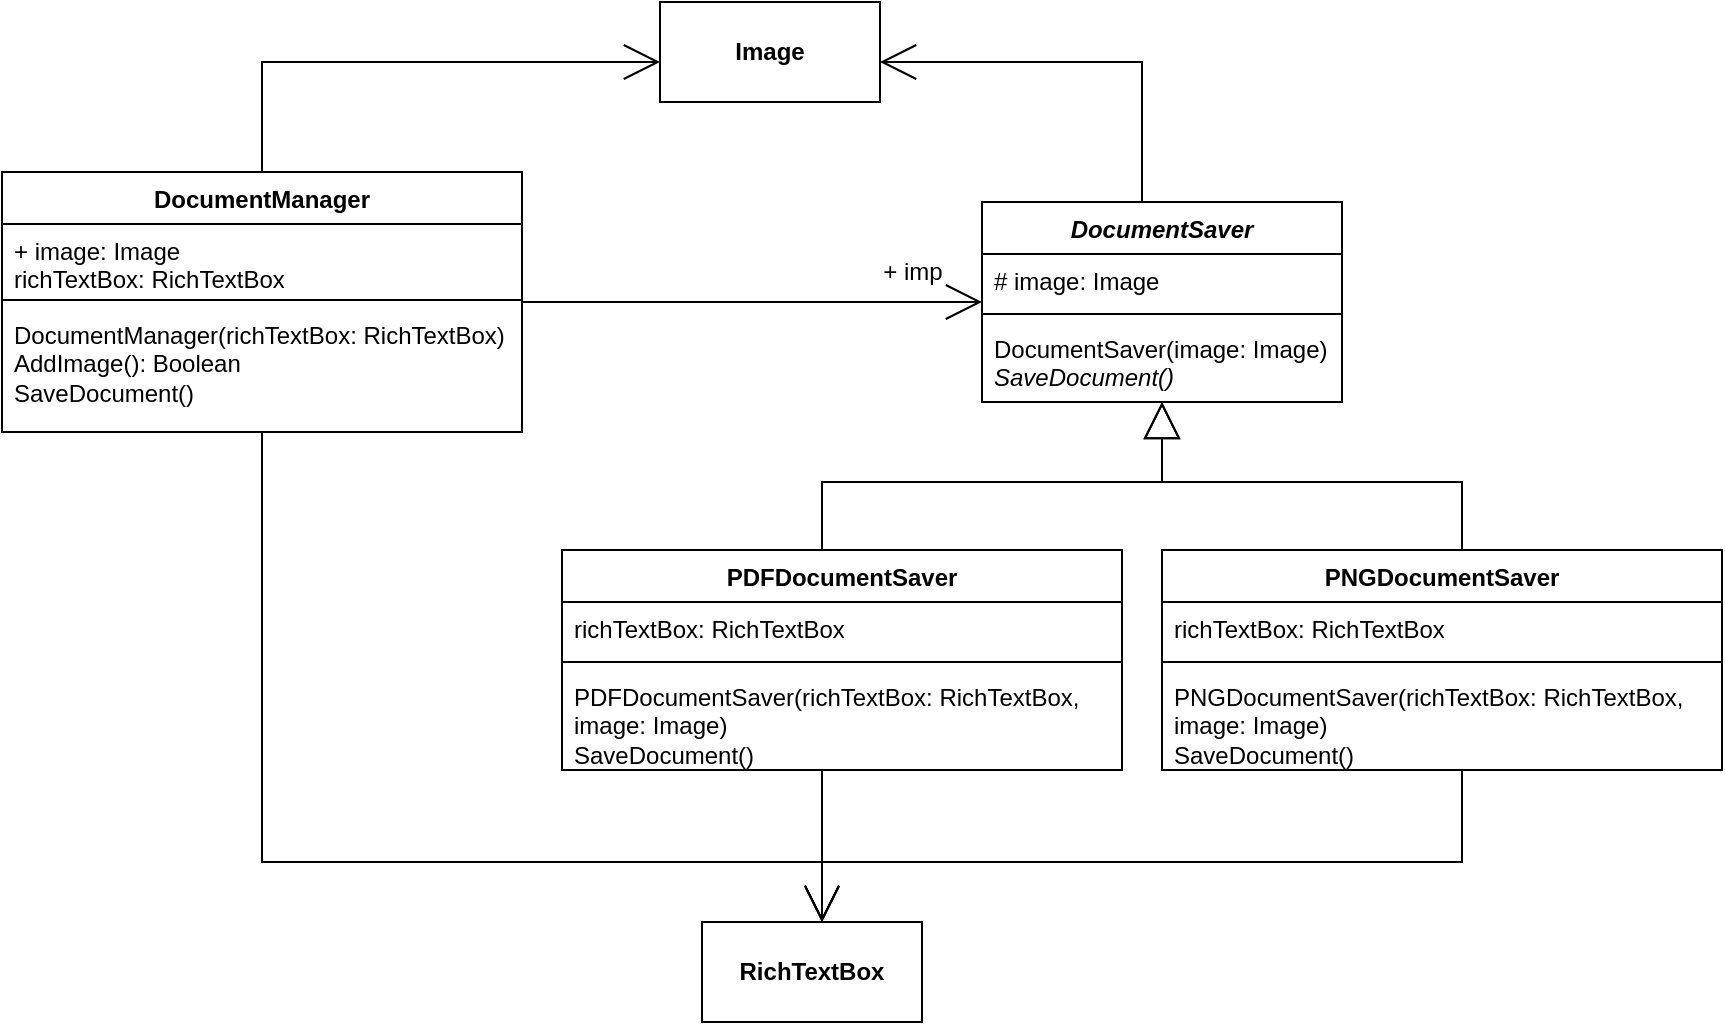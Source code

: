 <mxfile version="26.0.16">
  <diagram id="hdQLrgUGndHD3l6Y_9LG" name="С паттерном">
    <mxGraphModel dx="1235" dy="731" grid="1" gridSize="10" guides="1" tooltips="1" connect="1" arrows="1" fold="1" page="1" pageScale="1" pageWidth="827" pageHeight="1169" math="0" shadow="0">
      <root>
        <mxCell id="0" />
        <mxCell id="1" parent="0" />
        <mxCell id="YastWwo-cKkG9JTy0XdU-19" style="edgeStyle=orthogonalEdgeStyle;rounded=0;orthogonalLoop=1;jettySize=auto;html=1;endSize=16;endArrow=open;endFill=0;" edge="1" parent="1" source="YastWwo-cKkG9JTy0XdU-1" target="YastWwo-cKkG9JTy0XdU-41">
          <mxGeometry relative="1" as="geometry">
            <mxPoint x="520" y="280" as="targetPoint" />
            <Array as="points" />
          </mxGeometry>
        </mxCell>
        <mxCell id="YastWwo-cKkG9JTy0XdU-36" style="edgeStyle=orthogonalEdgeStyle;rounded=0;orthogonalLoop=1;jettySize=auto;html=1;endSize=16;endArrow=open;endFill=0;" edge="1" parent="1" source="YastWwo-cKkG9JTy0XdU-1" target="YastWwo-cKkG9JTy0XdU-35">
          <mxGeometry relative="1" as="geometry">
            <Array as="points">
              <mxPoint x="160" y="140" />
            </Array>
          </mxGeometry>
        </mxCell>
        <mxCell id="YastWwo-cKkG9JTy0XdU-37" style="edgeStyle=orthogonalEdgeStyle;rounded=0;orthogonalLoop=1;jettySize=auto;html=1;endSize=16;endArrow=open;endFill=0;" edge="1" parent="1" source="YastWwo-cKkG9JTy0XdU-1" target="YastWwo-cKkG9JTy0XdU-33">
          <mxGeometry relative="1" as="geometry">
            <Array as="points">
              <mxPoint x="160" y="540" />
              <mxPoint x="440" y="540" />
            </Array>
          </mxGeometry>
        </mxCell>
        <mxCell id="YastWwo-cKkG9JTy0XdU-1" value="DocumentManager" style="swimlane;fontStyle=1;align=center;verticalAlign=top;childLayout=stackLayout;horizontal=1;startSize=26;horizontalStack=0;resizeParent=1;resizeParentMax=0;resizeLast=0;collapsible=1;marginBottom=0;whiteSpace=wrap;html=1;" vertex="1" parent="1">
          <mxGeometry x="30" y="195" width="260" height="130" as="geometry" />
        </mxCell>
        <mxCell id="YastWwo-cKkG9JTy0XdU-2" value="+ image: Image&lt;div&gt;richTextBox: RichTextBox&lt;/div&gt;" style="text;strokeColor=none;fillColor=none;align=left;verticalAlign=top;spacingLeft=4;spacingRight=4;overflow=hidden;rotatable=0;points=[[0,0.5],[1,0.5]];portConstraint=eastwest;whiteSpace=wrap;html=1;" vertex="1" parent="YastWwo-cKkG9JTy0XdU-1">
          <mxGeometry y="26" width="260" height="34" as="geometry" />
        </mxCell>
        <mxCell id="YastWwo-cKkG9JTy0XdU-3" value="" style="line;strokeWidth=1;fillColor=none;align=left;verticalAlign=middle;spacingTop=-1;spacingLeft=3;spacingRight=3;rotatable=0;labelPosition=right;points=[];portConstraint=eastwest;strokeColor=inherit;" vertex="1" parent="YastWwo-cKkG9JTy0XdU-1">
          <mxGeometry y="60" width="260" height="8" as="geometry" />
        </mxCell>
        <mxCell id="YastWwo-cKkG9JTy0XdU-4" value="&lt;div&gt;DocumentManager(richTextBox: RichTextBox)&lt;/div&gt;AddImage(): Boolean&lt;div&gt;SaveDocument()&lt;/div&gt;" style="text;strokeColor=none;fillColor=none;align=left;verticalAlign=top;spacingLeft=4;spacingRight=4;overflow=hidden;rotatable=0;points=[[0,0.5],[1,0.5]];portConstraint=eastwest;whiteSpace=wrap;html=1;" vertex="1" parent="YastWwo-cKkG9JTy0XdU-1">
          <mxGeometry y="68" width="260" height="62" as="geometry" />
        </mxCell>
        <mxCell id="YastWwo-cKkG9JTy0XdU-17" style="edgeStyle=orthogonalEdgeStyle;rounded=0;orthogonalLoop=1;jettySize=auto;html=1;endSize=16;endArrow=block;endFill=0;" edge="1" parent="1" source="YastWwo-cKkG9JTy0XdU-9" target="YastWwo-cKkG9JTy0XdU-41">
          <mxGeometry relative="1" as="geometry">
            <mxPoint x="600" y="306" as="targetPoint" />
            <Array as="points">
              <mxPoint x="440" y="350" />
              <mxPoint x="610" y="350" />
            </Array>
          </mxGeometry>
        </mxCell>
        <mxCell id="YastWwo-cKkG9JTy0XdU-18" style="edgeStyle=orthogonalEdgeStyle;rounded=0;orthogonalLoop=1;jettySize=auto;html=1;endSize=16;endArrow=block;endFill=0;" edge="1" parent="1" source="YastWwo-cKkG9JTy0XdU-13" target="YastWwo-cKkG9JTy0XdU-41">
          <mxGeometry relative="1" as="geometry">
            <mxPoint x="600" y="306" as="targetPoint" />
            <Array as="points">
              <mxPoint x="760" y="350" />
              <mxPoint x="610" y="350" />
            </Array>
          </mxGeometry>
        </mxCell>
        <mxCell id="YastWwo-cKkG9JTy0XdU-38" style="edgeStyle=orthogonalEdgeStyle;rounded=0;orthogonalLoop=1;jettySize=auto;html=1;endSize=16;endArrow=open;endFill=0;" edge="1" parent="1" source="YastWwo-cKkG9JTy0XdU-9" target="YastWwo-cKkG9JTy0XdU-33">
          <mxGeometry relative="1" as="geometry">
            <mxPoint x="600" y="560" as="targetPoint" />
            <Array as="points">
              <mxPoint x="440" y="530" />
              <mxPoint x="440" y="530" />
            </Array>
          </mxGeometry>
        </mxCell>
        <mxCell id="YastWwo-cKkG9JTy0XdU-9" value="PDFDocumentSaver" style="swimlane;fontStyle=1;align=center;verticalAlign=top;childLayout=stackLayout;horizontal=1;startSize=26;horizontalStack=0;resizeParent=1;resizeParentMax=0;resizeLast=0;collapsible=1;marginBottom=0;whiteSpace=wrap;html=1;" vertex="1" parent="1">
          <mxGeometry x="310" y="384" width="280" height="110" as="geometry" />
        </mxCell>
        <mxCell id="YastWwo-cKkG9JTy0XdU-10" value="richTextBox: RichTextBox" style="text;strokeColor=none;fillColor=none;align=left;verticalAlign=top;spacingLeft=4;spacingRight=4;overflow=hidden;rotatable=0;points=[[0,0.5],[1,0.5]];portConstraint=eastwest;whiteSpace=wrap;html=1;" vertex="1" parent="YastWwo-cKkG9JTy0XdU-9">
          <mxGeometry y="26" width="280" height="26" as="geometry" />
        </mxCell>
        <mxCell id="YastWwo-cKkG9JTy0XdU-11" value="" style="line;strokeWidth=1;fillColor=none;align=left;verticalAlign=middle;spacingTop=-1;spacingLeft=3;spacingRight=3;rotatable=0;labelPosition=right;points=[];portConstraint=eastwest;strokeColor=inherit;" vertex="1" parent="YastWwo-cKkG9JTy0XdU-9">
          <mxGeometry y="52" width="280" height="8" as="geometry" />
        </mxCell>
        <mxCell id="YastWwo-cKkG9JTy0XdU-12" value="PDFDocumentSaver(richTextBox: RichTextBox, image: Image)&lt;div&gt;SaveDocument()&lt;/div&gt;" style="text;strokeColor=none;fillColor=none;align=left;verticalAlign=top;spacingLeft=4;spacingRight=4;overflow=hidden;rotatable=0;points=[[0,0.5],[1,0.5]];portConstraint=eastwest;whiteSpace=wrap;html=1;" vertex="1" parent="YastWwo-cKkG9JTy0XdU-9">
          <mxGeometry y="60" width="280" height="50" as="geometry" />
        </mxCell>
        <mxCell id="YastWwo-cKkG9JTy0XdU-39" style="edgeStyle=orthogonalEdgeStyle;rounded=0;orthogonalLoop=1;jettySize=auto;html=1;endSize=16;endArrow=open;endFill=0;" edge="1" parent="1" source="YastWwo-cKkG9JTy0XdU-13" target="YastWwo-cKkG9JTy0XdU-33">
          <mxGeometry relative="1" as="geometry">
            <mxPoint x="600" y="560" as="targetPoint" />
            <Array as="points">
              <mxPoint x="760" y="540" />
              <mxPoint x="440" y="540" />
            </Array>
          </mxGeometry>
        </mxCell>
        <mxCell id="YastWwo-cKkG9JTy0XdU-13" value="PNGDocumentSaver" style="swimlane;fontStyle=1;align=center;verticalAlign=top;childLayout=stackLayout;horizontal=1;startSize=26;horizontalStack=0;resizeParent=1;resizeParentMax=0;resizeLast=0;collapsible=1;marginBottom=0;whiteSpace=wrap;html=1;" vertex="1" parent="1">
          <mxGeometry x="610" y="384" width="280" height="110" as="geometry" />
        </mxCell>
        <mxCell id="YastWwo-cKkG9JTy0XdU-14" value="richTextBox: RichTextBox" style="text;strokeColor=none;fillColor=none;align=left;verticalAlign=top;spacingLeft=4;spacingRight=4;overflow=hidden;rotatable=0;points=[[0,0.5],[1,0.5]];portConstraint=eastwest;whiteSpace=wrap;html=1;" vertex="1" parent="YastWwo-cKkG9JTy0XdU-13">
          <mxGeometry y="26" width="280" height="26" as="geometry" />
        </mxCell>
        <mxCell id="YastWwo-cKkG9JTy0XdU-15" value="" style="line;strokeWidth=1;fillColor=none;align=left;verticalAlign=middle;spacingTop=-1;spacingLeft=3;spacingRight=3;rotatable=0;labelPosition=right;points=[];portConstraint=eastwest;strokeColor=inherit;" vertex="1" parent="YastWwo-cKkG9JTy0XdU-13">
          <mxGeometry y="52" width="280" height="8" as="geometry" />
        </mxCell>
        <mxCell id="YastWwo-cKkG9JTy0XdU-16" value="PNGDocumentSaver(richTextBox: RichTextBox, image: Image)&lt;div&gt;SaveDocument()&lt;/div&gt;" style="text;strokeColor=none;fillColor=none;align=left;verticalAlign=top;spacingLeft=4;spacingRight=4;overflow=hidden;rotatable=0;points=[[0,0.5],[1,0.5]];portConstraint=eastwest;whiteSpace=wrap;html=1;" vertex="1" parent="YastWwo-cKkG9JTy0XdU-13">
          <mxGeometry y="60" width="280" height="50" as="geometry" />
        </mxCell>
        <mxCell id="YastWwo-cKkG9JTy0XdU-20" value="&lt;font&gt;+ imp&lt;/font&gt;" style="text;html=1;align=center;verticalAlign=middle;resizable=0;points=[];autosize=1;strokeColor=none;fillColor=none;" vertex="1" parent="1">
          <mxGeometry x="460" y="230" width="50" height="30" as="geometry" />
        </mxCell>
        <mxCell id="YastWwo-cKkG9JTy0XdU-33" value="&lt;b&gt;RichTextBox&lt;/b&gt;" style="html=1;whiteSpace=wrap;" vertex="1" parent="1">
          <mxGeometry x="380" y="570" width="110" height="50" as="geometry" />
        </mxCell>
        <mxCell id="YastWwo-cKkG9JTy0XdU-35" value="&lt;b&gt;Image&lt;/b&gt;" style="html=1;whiteSpace=wrap;" vertex="1" parent="1">
          <mxGeometry x="359" y="110" width="110" height="50" as="geometry" />
        </mxCell>
        <mxCell id="YastWwo-cKkG9JTy0XdU-45" style="edgeStyle=orthogonalEdgeStyle;rounded=0;orthogonalLoop=1;jettySize=auto;html=1;endArrow=open;endFill=0;endSize=16;" edge="1" parent="1" source="YastWwo-cKkG9JTy0XdU-41" target="YastWwo-cKkG9JTy0XdU-35">
          <mxGeometry relative="1" as="geometry">
            <Array as="points">
              <mxPoint x="600" y="140" />
            </Array>
          </mxGeometry>
        </mxCell>
        <mxCell id="YastWwo-cKkG9JTy0XdU-41" value="&lt;i&gt;DocumentSaver&lt;/i&gt;" style="swimlane;fontStyle=1;align=center;verticalAlign=top;childLayout=stackLayout;horizontal=1;startSize=26;horizontalStack=0;resizeParent=1;resizeParentMax=0;resizeLast=0;collapsible=1;marginBottom=0;whiteSpace=wrap;html=1;" vertex="1" parent="1">
          <mxGeometry x="520" y="210" width="180" height="100" as="geometry" />
        </mxCell>
        <mxCell id="YastWwo-cKkG9JTy0XdU-42" value="# image: Image" style="text;strokeColor=none;fillColor=none;align=left;verticalAlign=top;spacingLeft=4;spacingRight=4;overflow=hidden;rotatable=0;points=[[0,0.5],[1,0.5]];portConstraint=eastwest;whiteSpace=wrap;html=1;" vertex="1" parent="YastWwo-cKkG9JTy0XdU-41">
          <mxGeometry y="26" width="180" height="26" as="geometry" />
        </mxCell>
        <mxCell id="YastWwo-cKkG9JTy0XdU-43" value="" style="line;strokeWidth=1;fillColor=none;align=left;verticalAlign=middle;spacingTop=-1;spacingLeft=3;spacingRight=3;rotatable=0;labelPosition=right;points=[];portConstraint=eastwest;strokeColor=inherit;" vertex="1" parent="YastWwo-cKkG9JTy0XdU-41">
          <mxGeometry y="52" width="180" height="8" as="geometry" />
        </mxCell>
        <mxCell id="YastWwo-cKkG9JTy0XdU-44" value="DocumentSaver(image: Image)&lt;div&gt;&lt;i&gt;SaveDocument()&lt;/i&gt;&lt;/div&gt;" style="text;strokeColor=none;fillColor=none;align=left;verticalAlign=top;spacingLeft=4;spacingRight=4;overflow=hidden;rotatable=0;points=[[0,0.5],[1,0.5]];portConstraint=eastwest;whiteSpace=wrap;html=1;" vertex="1" parent="YastWwo-cKkG9JTy0XdU-41">
          <mxGeometry y="60" width="180" height="40" as="geometry" />
        </mxCell>
      </root>
    </mxGraphModel>
  </diagram>
</mxfile>
